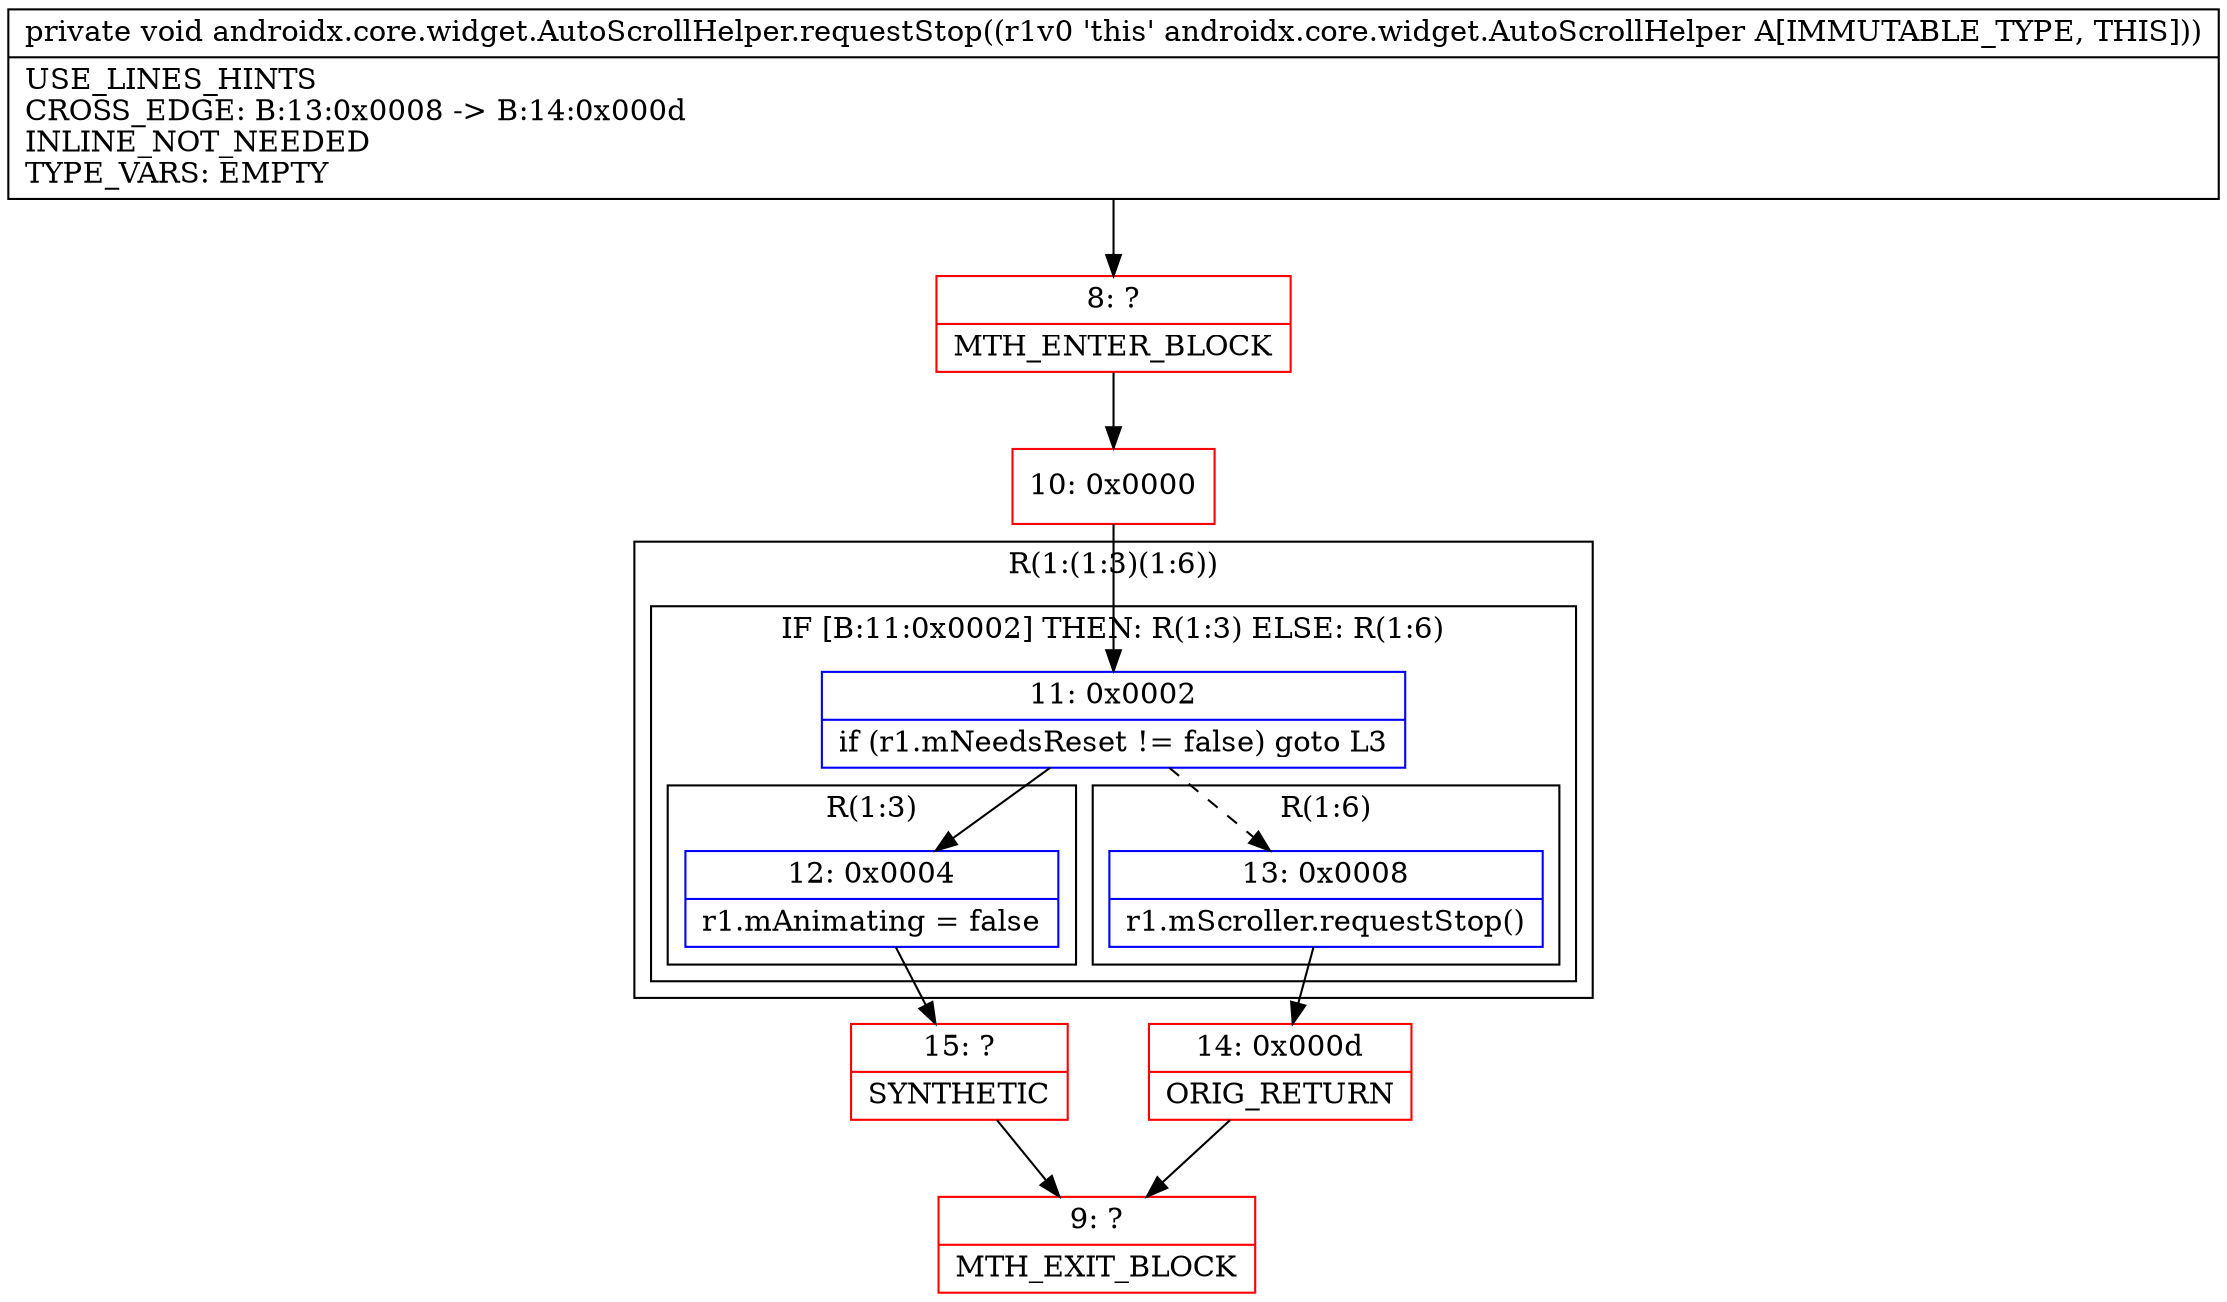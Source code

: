 digraph "CFG forandroidx.core.widget.AutoScrollHelper.requestStop()V" {
subgraph cluster_Region_1128682828 {
label = "R(1:(1:3)(1:6))";
node [shape=record,color=blue];
subgraph cluster_IfRegion_1111032692 {
label = "IF [B:11:0x0002] THEN: R(1:3) ELSE: R(1:6)";
node [shape=record,color=blue];
Node_11 [shape=record,label="{11\:\ 0x0002|if (r1.mNeedsReset != false) goto L3\l}"];
subgraph cluster_Region_925493474 {
label = "R(1:3)";
node [shape=record,color=blue];
Node_12 [shape=record,label="{12\:\ 0x0004|r1.mAnimating = false\l}"];
}
subgraph cluster_Region_1999873053 {
label = "R(1:6)";
node [shape=record,color=blue];
Node_13 [shape=record,label="{13\:\ 0x0008|r1.mScroller.requestStop()\l}"];
}
}
}
Node_8 [shape=record,color=red,label="{8\:\ ?|MTH_ENTER_BLOCK\l}"];
Node_10 [shape=record,color=red,label="{10\:\ 0x0000}"];
Node_15 [shape=record,color=red,label="{15\:\ ?|SYNTHETIC\l}"];
Node_9 [shape=record,color=red,label="{9\:\ ?|MTH_EXIT_BLOCK\l}"];
Node_14 [shape=record,color=red,label="{14\:\ 0x000d|ORIG_RETURN\l}"];
MethodNode[shape=record,label="{private void androidx.core.widget.AutoScrollHelper.requestStop((r1v0 'this' androidx.core.widget.AutoScrollHelper A[IMMUTABLE_TYPE, THIS]))  | USE_LINES_HINTS\lCROSS_EDGE: B:13:0x0008 \-\> B:14:0x000d\lINLINE_NOT_NEEDED\lTYPE_VARS: EMPTY\l}"];
MethodNode -> Node_8;Node_11 -> Node_12;
Node_11 -> Node_13[style=dashed];
Node_12 -> Node_15;
Node_13 -> Node_14;
Node_8 -> Node_10;
Node_10 -> Node_11;
Node_15 -> Node_9;
Node_14 -> Node_9;
}


